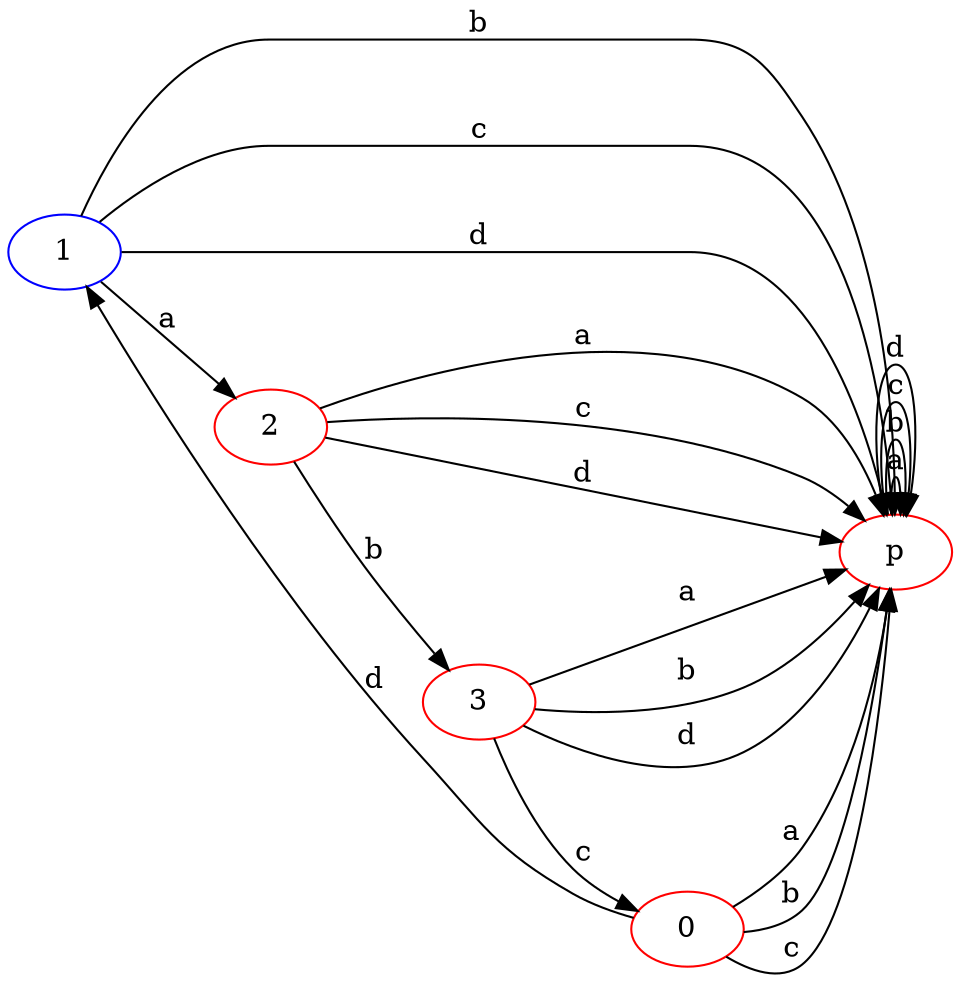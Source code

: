 digraph {
	rankdir=LR
	p [color=red]
	p -> p [label=a]
	p -> p [label=b]
	p -> p [label=c]
	p -> p [label=d]
	1 [color=blue]
	1 -> 2 [label=a]
	1 -> p [label=b]
	1 -> p [label=c]
	1 -> p [label=d]
	0 [color=red]
	0 -> 1 [label=d]
	0 -> p [label=a]
	0 -> p [label=b]
	0 -> p [label=c]
	3 [color=red]
	3 -> 0 [label=c]
	3 -> p [label=a]
	3 -> p [label=b]
	3 -> p [label=d]
	2 [color=red]
	2 -> 3 [label=b]
	2 -> p [label=a]
	2 -> p [label=c]
	2 -> p [label=d]
}
